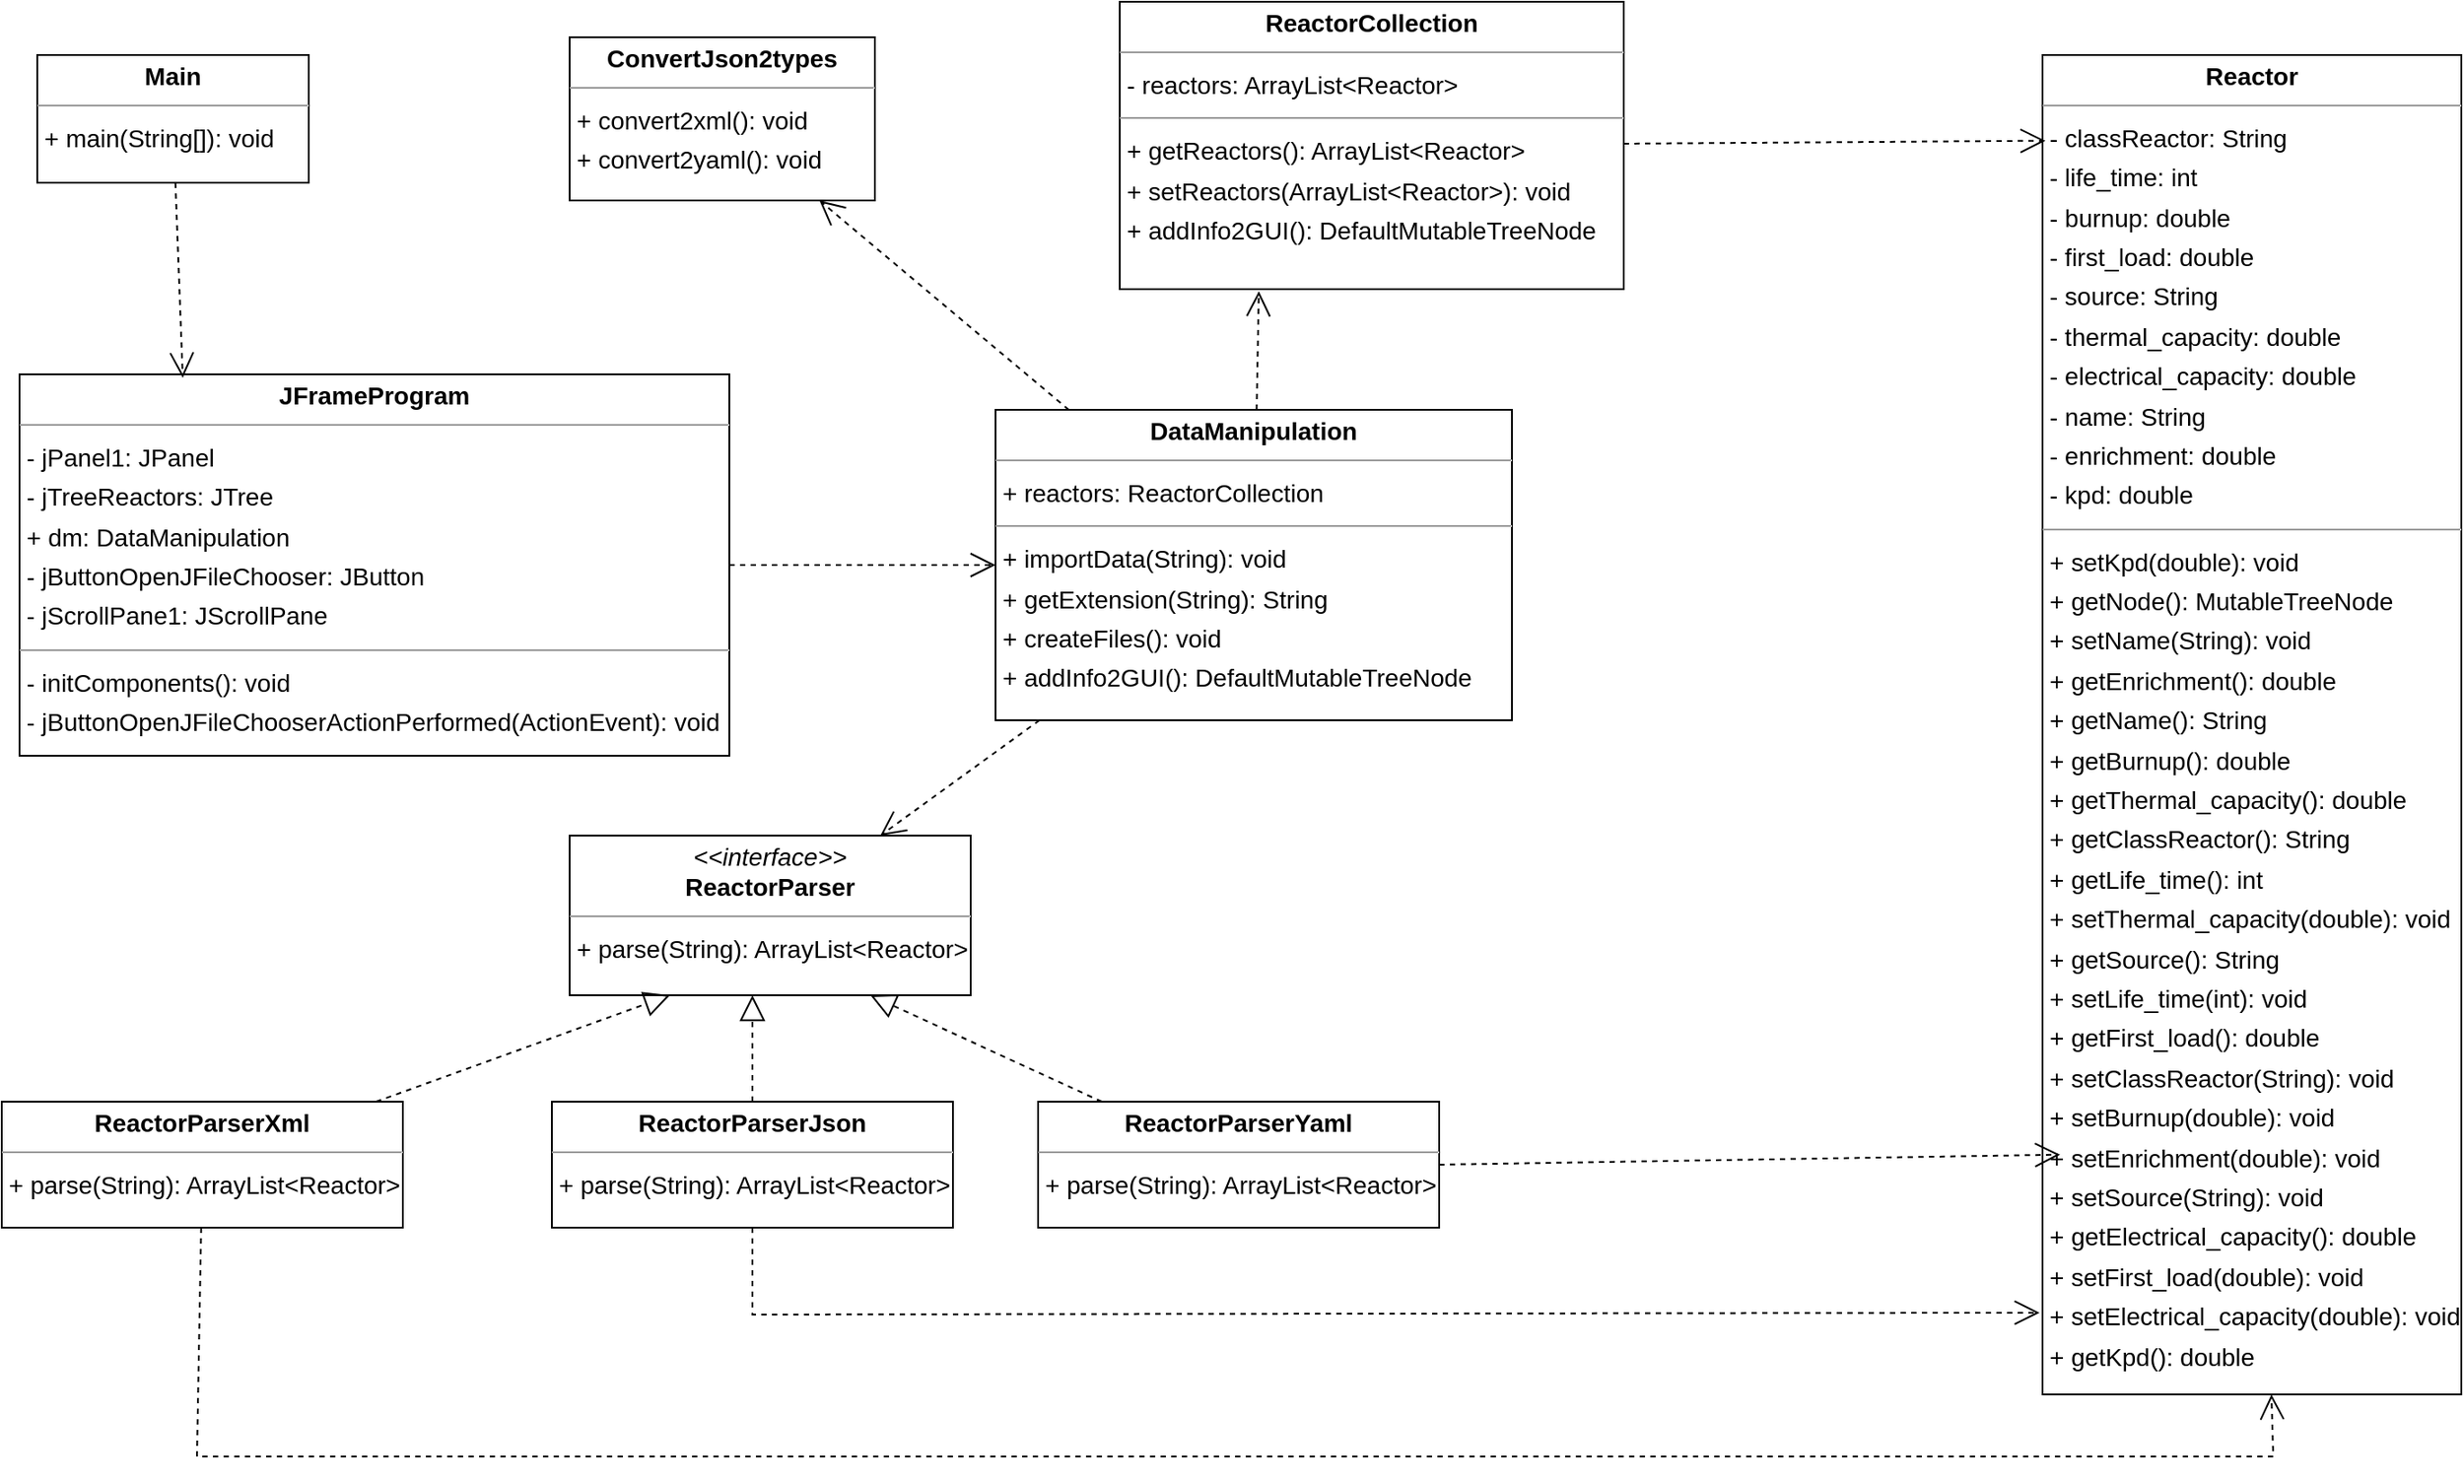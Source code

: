 <mxfile version="20.8.16" type="device"><diagram id="LCBESoz5M_mVKF0OUbAK" name="Страница 1"><mxGraphModel dx="1690" dy="621" grid="1" gridSize="10" guides="1" tooltips="1" connect="1" arrows="1" fold="1" page="0" pageScale="1" pageWidth="827" pageHeight="1169" background="none" math="0" shadow="0"><root><mxCell id="0"/><mxCell id="1" parent="0"/><mxCell id="node8" value="&lt;p style=&quot;margin:0px;margin-top:4px;text-align:center;&quot;&gt;&lt;b&gt;ConvertJson2types&lt;/b&gt;&lt;/p&gt;&lt;hr size=&quot;1&quot;/&gt;&lt;p style=&quot;margin:0 0 0 4px;line-height:1.6;&quot;&gt;+ convert2xml(): void&lt;br/&gt;+ convert2yaml(): void&lt;/p&gt;" style="verticalAlign=top;align=left;overflow=fill;fontSize=14;fontFamily=Helvetica;html=1;rounded=0;shadow=0;comic=0;labelBackgroundColor=none;strokeWidth=1;" parent="1" vertex="1"><mxGeometry x="260" y="120" width="172" height="92" as="geometry"/></mxCell><mxCell id="5UbUFULaR8hAYp8ahBeT-5" style="endArrow=open;endSize=12;dashed=1;html=1;rounded=0;" edge="1" parent="1" source="node2" target="node8"><mxGeometry relative="1" as="geometry"/></mxCell><mxCell id="5UbUFULaR8hAYp8ahBeT-6" style="endArrow=open;endSize=12;dashed=1;html=1;rounded=0;entryX=0.276;entryY=1.007;entryDx=0;entryDy=0;entryPerimeter=0;" edge="1" parent="1" source="node2" target="node3"><mxGeometry relative="1" as="geometry"/></mxCell><mxCell id="5UbUFULaR8hAYp8ahBeT-7" style="endArrow=open;endSize=12;dashed=1;html=1;rounded=0;" edge="1" parent="1" source="node2" target="node5"><mxGeometry relative="1" as="geometry"/></mxCell><mxCell id="node2" value="&lt;p style=&quot;margin:0px;margin-top:4px;text-align:center;&quot;&gt;&lt;b&gt;DataManipulation&lt;/b&gt;&lt;/p&gt;&lt;hr size=&quot;1&quot;/&gt;&lt;p style=&quot;margin:0 0 0 4px;line-height:1.6;&quot;&gt;+ reactors: ReactorCollection&lt;/p&gt;&lt;hr size=&quot;1&quot;/&gt;&lt;p style=&quot;margin:0 0 0 4px;line-height:1.6;&quot;&gt;+ importData(String): void&lt;br/&gt;+ getExtension(String): String&lt;br/&gt;+ createFiles(): void&lt;br/&gt;+ addInfo2GUI(): DefaultMutableTreeNode&lt;/p&gt;" style="verticalAlign=top;align=left;overflow=fill;fontSize=14;fontFamily=Helvetica;html=1;rounded=0;shadow=0;comic=0;labelBackgroundColor=none;strokeWidth=1;" parent="1" vertex="1"><mxGeometry x="500" y="330" width="291" height="175" as="geometry"/></mxCell><mxCell id="5UbUFULaR8hAYp8ahBeT-4" style="endArrow=open;endSize=12;dashed=1;html=1;rounded=0;" edge="1" parent="1" source="node1" target="node2"><mxGeometry relative="1" as="geometry"/></mxCell><mxCell id="node1" value="&lt;p style=&quot;margin:0px;margin-top:4px;text-align:center;&quot;&gt;&lt;b&gt;JFrameProgram&lt;/b&gt;&lt;/p&gt;&lt;hr size=&quot;1&quot;/&gt;&lt;p style=&quot;margin:0 0 0 4px;line-height:1.6;&quot;&gt;- jPanel1: JPanel&lt;br/&gt;- jTreeReactors: JTree&lt;br/&gt;+ dm: DataManipulation&lt;br/&gt;- jButtonOpenJFileChooser: JButton&lt;br/&gt;- jScrollPane1: JScrollPane&lt;/p&gt;&lt;hr size=&quot;1&quot;/&gt;&lt;p style=&quot;margin:0 0 0 4px;line-height:1.6;&quot;&gt;- initComponents(): void&lt;br/&gt;- jButtonOpenJFileChooserActionPerformed(ActionEvent): void&lt;/p&gt;" style="verticalAlign=top;align=left;overflow=fill;fontSize=14;fontFamily=Helvetica;html=1;rounded=0;shadow=0;comic=0;labelBackgroundColor=none;strokeWidth=1;" parent="1" vertex="1"><mxGeometry x="-50" y="310" width="400" height="215" as="geometry"/></mxCell><mxCell id="5UbUFULaR8hAYp8ahBeT-3" style="endArrow=open;endSize=12;dashed=1;html=1;rounded=0;entryX=0.23;entryY=0.009;entryDx=0;entryDy=0;entryPerimeter=0;" edge="1" parent="1" source="node0" target="node1"><mxGeometry relative="1" as="geometry"/></mxCell><mxCell id="node0" value="&lt;p style=&quot;margin:0px;margin-top:4px;text-align:center;&quot;&gt;&lt;b&gt;Main&lt;/b&gt;&lt;/p&gt;&lt;hr size=&quot;1&quot;/&gt;&lt;p style=&quot;margin:0 0 0 4px;line-height:1.6;&quot;&gt;+ main(String[]): void&lt;/p&gt;" style="verticalAlign=top;align=left;overflow=fill;fontSize=14;fontFamily=Helvetica;html=1;rounded=0;shadow=0;comic=0;labelBackgroundColor=none;strokeWidth=1;" parent="1" vertex="1"><mxGeometry x="-40" y="130" width="153" height="72" as="geometry"/></mxCell><mxCell id="node9" value="&lt;p style=&quot;margin:0px;margin-top:4px;text-align:center;&quot;&gt;&lt;b&gt;Reactor&lt;/b&gt;&lt;/p&gt;&lt;hr size=&quot;1&quot;/&gt;&lt;p style=&quot;margin:0 0 0 4px;line-height:1.6;&quot;&gt;- classReactor: String&lt;br/&gt;- life_time: int&lt;br/&gt;- burnup: double&lt;br/&gt;- first_load: double&lt;br/&gt;- source: String&lt;br/&gt;- thermal_capacity: double&lt;br/&gt;- electrical_capacity: double&lt;br/&gt;- name: String&lt;br/&gt;- enrichment: double&lt;br/&gt;- kpd: double&lt;/p&gt;&lt;hr size=&quot;1&quot;/&gt;&lt;p style=&quot;margin:0 0 0 4px;line-height:1.6;&quot;&gt;+ setKpd(double): void&lt;br/&gt;+ getNode(): MutableTreeNode&lt;br/&gt;+ setName(String): void&lt;br/&gt;+ getEnrichment(): double&lt;br/&gt;+ getName(): String&lt;br/&gt;+ getBurnup(): double&lt;br/&gt;+ getThermal_capacity(): double&lt;br/&gt;+ getClassReactor(): String&lt;br/&gt;+ getLife_time(): int&lt;br/&gt;+ setThermal_capacity(double): void&lt;br/&gt;+ getSource(): String&lt;br/&gt;+ setLife_time(int): void&lt;br/&gt;+ getFirst_load(): double&lt;br/&gt;+ setClassReactor(String): void&lt;br/&gt;+ setBurnup(double): void&lt;br/&gt;+ setEnrichment(double): void&lt;br/&gt;+ setSource(String): void&lt;br/&gt;+ getElectrical_capacity(): double&lt;br/&gt;+ setFirst_load(double): void&lt;br/&gt;+ setElectrical_capacity(double): void&lt;br/&gt;+ getKpd(): double&lt;/p&gt;" style="verticalAlign=top;align=left;overflow=fill;fontSize=14;fontFamily=Helvetica;html=1;rounded=0;shadow=0;comic=0;labelBackgroundColor=none;strokeWidth=1;" parent="1" vertex="1"><mxGeometry x="1090" y="130" width="236" height="755" as="geometry"/></mxCell><mxCell id="5UbUFULaR8hAYp8ahBeT-8" style="endArrow=open;endSize=12;dashed=1;html=1;rounded=0;entryX=0.007;entryY=0.064;entryDx=0;entryDy=0;entryPerimeter=0;" edge="1" parent="1" source="node3" target="node9"><mxGeometry relative="1" as="geometry"/></mxCell><mxCell id="node3" value="&lt;p style=&quot;margin:0px;margin-top:4px;text-align:center;&quot;&gt;&lt;b&gt;ReactorCollection&lt;/b&gt;&lt;/p&gt;&lt;hr size=&quot;1&quot;/&gt;&lt;p style=&quot;margin:0 0 0 4px;line-height:1.6;&quot;&gt;- reactors: ArrayList&amp;lt;Reactor&amp;gt;&lt;/p&gt;&lt;hr size=&quot;1&quot;/&gt;&lt;p style=&quot;margin:0 0 0 4px;line-height:1.6;&quot;&gt;+ getReactors(): ArrayList&amp;lt;Reactor&amp;gt;&lt;br/&gt;+ setReactors(ArrayList&amp;lt;Reactor&amp;gt;): void&lt;br/&gt;+ addInfo2GUI(): DefaultMutableTreeNode&lt;/p&gt;" style="verticalAlign=top;align=left;overflow=fill;fontSize=14;fontFamily=Helvetica;html=1;rounded=0;shadow=0;comic=0;labelBackgroundColor=none;strokeWidth=1;" parent="1" vertex="1"><mxGeometry x="570" y="100" width="284" height="162" as="geometry"/></mxCell><mxCell id="node5" value="&lt;p style=&quot;margin:0px;margin-top:4px;text-align:center;&quot;&gt;&lt;i&gt;&amp;lt;&amp;lt;interface&amp;gt;&amp;gt;&lt;/i&gt;&lt;br/&gt;&lt;b&gt;ReactorParser&lt;/b&gt;&lt;/p&gt;&lt;hr size=&quot;1&quot;/&gt;&lt;p style=&quot;margin:0 0 0 4px;line-height:1.6;&quot;&gt;+ parse(String): ArrayList&amp;lt;Reactor&amp;gt;&lt;/p&gt;" style="verticalAlign=top;align=left;overflow=fill;fontSize=14;fontFamily=Helvetica;html=1;rounded=0;shadow=0;comic=0;labelBackgroundColor=none;strokeWidth=1;" parent="1" vertex="1"><mxGeometry x="260" y="570" width="226" height="90" as="geometry"/></mxCell><mxCell id="5UbUFULaR8hAYp8ahBeT-10" style="endArrow=open;endSize=12;dashed=1;html=1;rounded=0;exitX=0.5;exitY=1;exitDx=0;exitDy=0;entryX=-0.007;entryY=0.939;entryDx=0;entryDy=0;entryPerimeter=0;" edge="1" parent="1" source="node6" target="node9"><mxGeometry relative="1" as="geometry"><Array as="points"><mxPoint x="363" y="840"/></Array></mxGeometry></mxCell><mxCell id="node6" value="&lt;p style=&quot;margin:0px;margin-top:4px;text-align:center;&quot;&gt;&lt;b&gt;ReactorParserJson&lt;/b&gt;&lt;/p&gt;&lt;hr size=&quot;1&quot;/&gt;&lt;p style=&quot;margin:0 0 0 4px;line-height:1.6;&quot;&gt;+ parse(String): ArrayList&amp;lt;Reactor&amp;gt;&lt;/p&gt;" style="verticalAlign=top;align=left;overflow=fill;fontSize=14;fontFamily=Helvetica;html=1;rounded=0;shadow=0;comic=0;labelBackgroundColor=none;strokeWidth=1;" parent="1" vertex="1"><mxGeometry x="250" y="720" width="226" height="71" as="geometry"/></mxCell><mxCell id="5UbUFULaR8hAYp8ahBeT-11" style="endArrow=open;endSize=12;dashed=1;html=1;rounded=0;" edge="1" parent="1" source="node4" target="node9"><mxGeometry relative="1" as="geometry"><Array as="points"><mxPoint x="50" y="920"/><mxPoint x="1220" y="920"/></Array></mxGeometry></mxCell><mxCell id="node4" value="&lt;p style=&quot;margin:0px;margin-top:4px;text-align:center;&quot;&gt;&lt;b&gt;ReactorParserXml&lt;/b&gt;&lt;/p&gt;&lt;hr size=&quot;1&quot;/&gt;&lt;p style=&quot;margin:0 0 0 4px;line-height:1.6;&quot;&gt;+ parse(String): ArrayList&amp;lt;Reactor&amp;gt;&lt;/p&gt;" style="verticalAlign=top;align=left;overflow=fill;fontSize=14;fontFamily=Helvetica;html=1;rounded=0;shadow=0;comic=0;labelBackgroundColor=none;strokeWidth=1;" parent="1" vertex="1"><mxGeometry x="-60" y="720" width="226" height="71" as="geometry"/></mxCell><mxCell id="5UbUFULaR8hAYp8ahBeT-9" style="endArrow=open;endSize=12;dashed=1;html=1;rounded=0;exitX=1;exitY=0.5;exitDx=0;exitDy=0;entryX=0.042;entryY=0.821;entryDx=0;entryDy=0;entryPerimeter=0;" edge="1" parent="1" source="node7" target="node9"><mxGeometry relative="1" as="geometry"/></mxCell><mxCell id="node7" value="&lt;p style=&quot;margin:0px;margin-top:4px;text-align:center;&quot;&gt;&lt;b&gt;ReactorParserYaml&lt;/b&gt;&lt;/p&gt;&lt;hr size=&quot;1&quot;/&gt;&lt;p style=&quot;margin:0 0 0 4px;line-height:1.6;&quot;&gt;+ parse(String): ArrayList&amp;lt;Reactor&amp;gt;&lt;/p&gt;" style="verticalAlign=top;align=left;overflow=fill;fontSize=14;fontFamily=Helvetica;html=1;rounded=0;shadow=0;comic=0;labelBackgroundColor=none;strokeWidth=1;" parent="1" vertex="1"><mxGeometry x="524" y="720" width="226" height="71" as="geometry"/></mxCell><mxCell id="pZb0k7pdN7xm8cDVcQuA-4" value="" style="endArrow=block;dashed=1;endFill=0;endSize=12;html=1;rounded=0;entryX=0.25;entryY=1;entryDx=0;entryDy=0;" parent="1" source="node4" target="node5" edge="1"><mxGeometry width="160" relative="1" as="geometry"><mxPoint x="53" y="560" as="sourcePoint"/><mxPoint x="53" y="560" as="targetPoint"/></mxGeometry></mxCell><mxCell id="pZb0k7pdN7xm8cDVcQuA-5" value="" style="endArrow=block;dashed=1;endFill=0;endSize=12;html=1;rounded=0;" parent="1" source="node6" edge="1"><mxGeometry width="160" relative="1" as="geometry"><mxPoint x="363" y="560" as="sourcePoint"/><mxPoint x="363" y="660" as="targetPoint"/></mxGeometry></mxCell><mxCell id="pZb0k7pdN7xm8cDVcQuA-6" value="" style="endArrow=block;dashed=1;endFill=0;endSize=12;html=1;rounded=0;entryX=0.75;entryY=1;entryDx=0;entryDy=0;" parent="1" source="node7" target="node5" edge="1"><mxGeometry width="160" relative="1" as="geometry"><mxPoint x="637" y="560" as="sourcePoint"/><mxPoint x="637" y="560" as="targetPoint"/></mxGeometry></mxCell></root></mxGraphModel></diagram></mxfile>